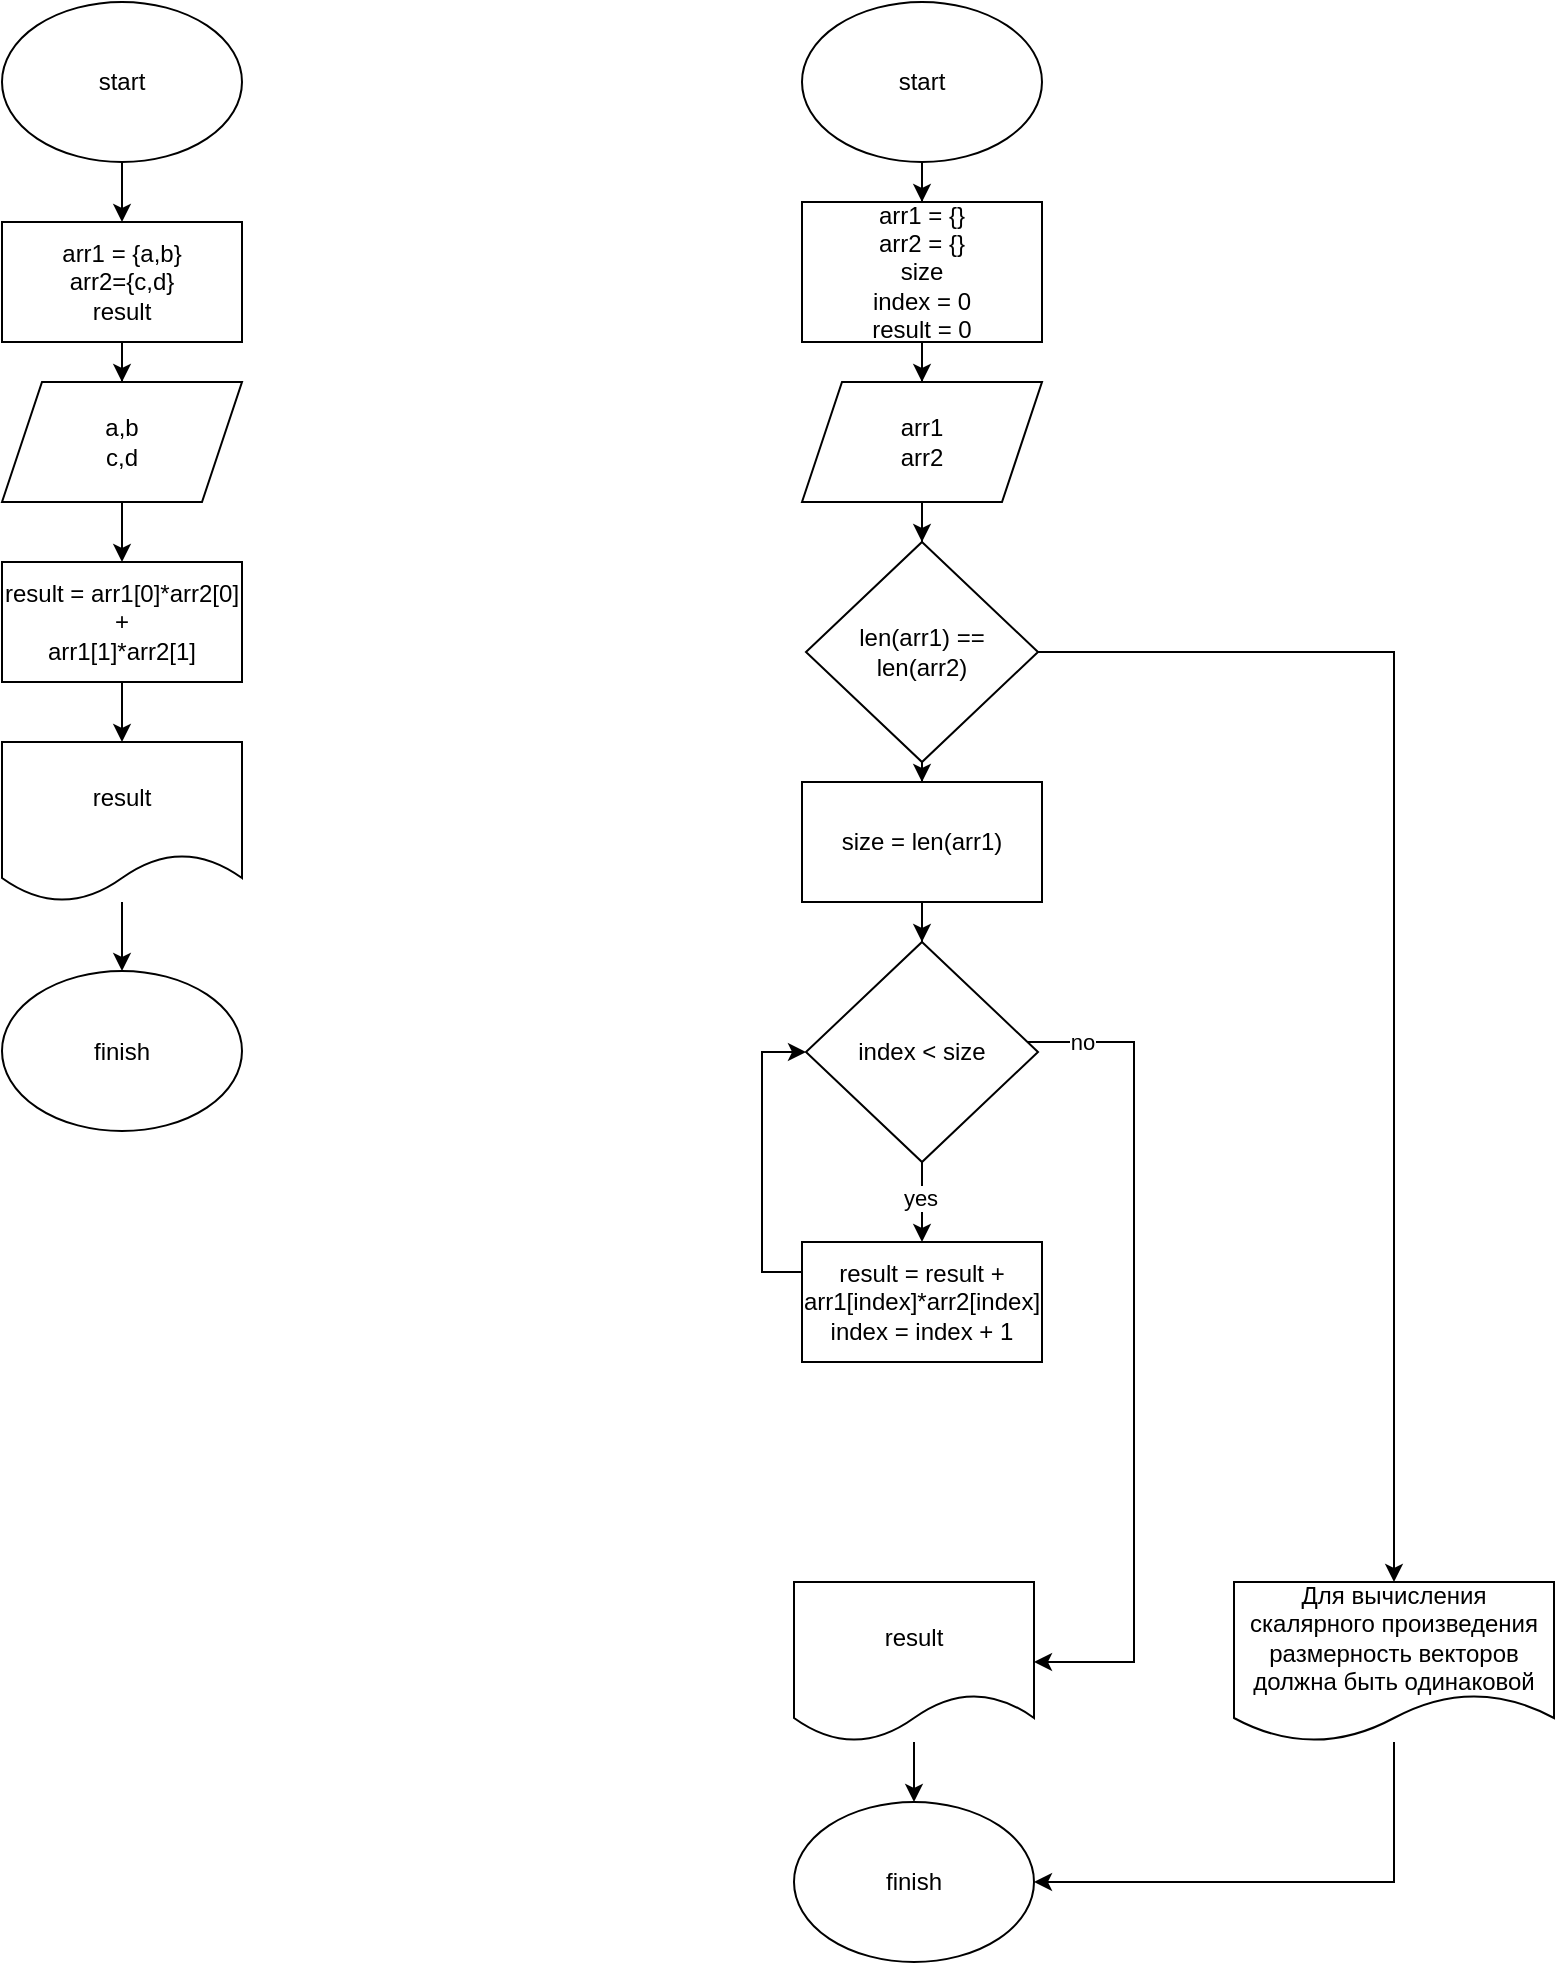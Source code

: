 <mxfile version="22.0.6" type="github">
  <diagram id="C5RBs43oDa-KdzZeNtuy" name="Page-1">
    <mxGraphModel dx="1313" dy="557" grid="1" gridSize="10" guides="1" tooltips="1" connect="1" arrows="1" fold="1" page="1" pageScale="1" pageWidth="827" pageHeight="1169" math="0" shadow="0">
      <root>
        <mxCell id="WIyWlLk6GJQsqaUBKTNV-0" />
        <mxCell id="WIyWlLk6GJQsqaUBKTNV-1" parent="WIyWlLk6GJQsqaUBKTNV-0" />
        <mxCell id="YiDAc2OX2wacjoJceos9-40" style="edgeStyle=orthogonalEdgeStyle;rounded=0;orthogonalLoop=1;jettySize=auto;html=1;entryX=0.5;entryY=0;entryDx=0;entryDy=0;" edge="1" parent="WIyWlLk6GJQsqaUBKTNV-1" source="YiDAc2OX2wacjoJceos9-0" target="YiDAc2OX2wacjoJceos9-2">
          <mxGeometry relative="1" as="geometry" />
        </mxCell>
        <mxCell id="YiDAc2OX2wacjoJceos9-0" value="start" style="ellipse;whiteSpace=wrap;html=1;" vertex="1" parent="WIyWlLk6GJQsqaUBKTNV-1">
          <mxGeometry x="34" y="20" width="120" height="80" as="geometry" />
        </mxCell>
        <mxCell id="YiDAc2OX2wacjoJceos9-1" value="finish" style="ellipse;whiteSpace=wrap;html=1;" vertex="1" parent="WIyWlLk6GJQsqaUBKTNV-1">
          <mxGeometry x="34" y="504.5" width="120" height="80" as="geometry" />
        </mxCell>
        <mxCell id="YiDAc2OX2wacjoJceos9-41" style="edgeStyle=orthogonalEdgeStyle;rounded=0;orthogonalLoop=1;jettySize=auto;html=1;entryX=0.5;entryY=0;entryDx=0;entryDy=0;" edge="1" parent="WIyWlLk6GJQsqaUBKTNV-1" source="YiDAc2OX2wacjoJceos9-2" target="YiDAc2OX2wacjoJceos9-4">
          <mxGeometry relative="1" as="geometry" />
        </mxCell>
        <mxCell id="YiDAc2OX2wacjoJceos9-2" value="arr1 = {a,b}&lt;br&gt;arr2={c,d}&lt;br&gt;result" style="rounded=0;whiteSpace=wrap;html=1;" vertex="1" parent="WIyWlLk6GJQsqaUBKTNV-1">
          <mxGeometry x="34" y="130" width="120" height="60" as="geometry" />
        </mxCell>
        <mxCell id="YiDAc2OX2wacjoJceos9-42" style="edgeStyle=orthogonalEdgeStyle;rounded=0;orthogonalLoop=1;jettySize=auto;html=1;entryX=0.5;entryY=0;entryDx=0;entryDy=0;" edge="1" parent="WIyWlLk6GJQsqaUBKTNV-1" source="YiDAc2OX2wacjoJceos9-4" target="YiDAc2OX2wacjoJceos9-5">
          <mxGeometry relative="1" as="geometry" />
        </mxCell>
        <mxCell id="YiDAc2OX2wacjoJceos9-4" value="a,b&lt;br&gt;c,d" style="shape=parallelogram;perimeter=parallelogramPerimeter;whiteSpace=wrap;html=1;fixedSize=1;" vertex="1" parent="WIyWlLk6GJQsqaUBKTNV-1">
          <mxGeometry x="34" y="210" width="120" height="60" as="geometry" />
        </mxCell>
        <mxCell id="YiDAc2OX2wacjoJceos9-43" style="edgeStyle=orthogonalEdgeStyle;rounded=0;orthogonalLoop=1;jettySize=auto;html=1;entryX=0.5;entryY=0;entryDx=0;entryDy=0;" edge="1" parent="WIyWlLk6GJQsqaUBKTNV-1" source="YiDAc2OX2wacjoJceos9-5" target="YiDAc2OX2wacjoJceos9-6">
          <mxGeometry relative="1" as="geometry" />
        </mxCell>
        <mxCell id="YiDAc2OX2wacjoJceos9-5" value="result = arr1[0]*arr2[0] +&lt;br&gt;arr1[1]*arr2[1]" style="rounded=0;whiteSpace=wrap;html=1;" vertex="1" parent="WIyWlLk6GJQsqaUBKTNV-1">
          <mxGeometry x="34" y="300" width="120" height="60" as="geometry" />
        </mxCell>
        <mxCell id="YiDAc2OX2wacjoJceos9-44" style="edgeStyle=orthogonalEdgeStyle;rounded=0;orthogonalLoop=1;jettySize=auto;html=1;entryX=0.5;entryY=0;entryDx=0;entryDy=0;" edge="1" parent="WIyWlLk6GJQsqaUBKTNV-1" source="YiDAc2OX2wacjoJceos9-6" target="YiDAc2OX2wacjoJceos9-1">
          <mxGeometry relative="1" as="geometry" />
        </mxCell>
        <mxCell id="YiDAc2OX2wacjoJceos9-6" value="result" style="shape=document;whiteSpace=wrap;html=1;boundedLbl=1;" vertex="1" parent="WIyWlLk6GJQsqaUBKTNV-1">
          <mxGeometry x="34" y="390" width="120" height="80" as="geometry" />
        </mxCell>
        <mxCell id="YiDAc2OX2wacjoJceos9-27" value="" style="edgeStyle=orthogonalEdgeStyle;rounded=0;orthogonalLoop=1;jettySize=auto;html=1;entryX=0.5;entryY=0;entryDx=0;entryDy=0;" edge="1" parent="WIyWlLk6GJQsqaUBKTNV-1" source="YiDAc2OX2wacjoJceos9-7" target="YiDAc2OX2wacjoJceos9-9">
          <mxGeometry relative="1" as="geometry" />
        </mxCell>
        <mxCell id="YiDAc2OX2wacjoJceos9-7" value="start" style="ellipse;whiteSpace=wrap;html=1;" vertex="1" parent="WIyWlLk6GJQsqaUBKTNV-1">
          <mxGeometry x="434" y="20" width="120" height="80" as="geometry" />
        </mxCell>
        <mxCell id="YiDAc2OX2wacjoJceos9-8" value="finish" style="ellipse;whiteSpace=wrap;html=1;" vertex="1" parent="WIyWlLk6GJQsqaUBKTNV-1">
          <mxGeometry x="430" y="920" width="120" height="80" as="geometry" />
        </mxCell>
        <mxCell id="YiDAc2OX2wacjoJceos9-29" value="" style="edgeStyle=orthogonalEdgeStyle;rounded=0;orthogonalLoop=1;jettySize=auto;html=1;entryX=0.5;entryY=0;entryDx=0;entryDy=0;" edge="1" parent="WIyWlLk6GJQsqaUBKTNV-1" source="YiDAc2OX2wacjoJceos9-9" target="YiDAc2OX2wacjoJceos9-10">
          <mxGeometry relative="1" as="geometry" />
        </mxCell>
        <mxCell id="YiDAc2OX2wacjoJceos9-9" value="arr1 = {}&lt;br&gt;arr2 = {}&lt;br&gt;size&lt;br&gt;index = 0&lt;br&gt;result = 0" style="rounded=0;whiteSpace=wrap;html=1;" vertex="1" parent="WIyWlLk6GJQsqaUBKTNV-1">
          <mxGeometry x="434" y="120" width="120" height="70" as="geometry" />
        </mxCell>
        <mxCell id="YiDAc2OX2wacjoJceos9-31" style="edgeStyle=orthogonalEdgeStyle;rounded=0;orthogonalLoop=1;jettySize=auto;html=1;entryX=0.5;entryY=0;entryDx=0;entryDy=0;" edge="1" parent="WIyWlLk6GJQsqaUBKTNV-1" source="YiDAc2OX2wacjoJceos9-10" target="YiDAc2OX2wacjoJceos9-13">
          <mxGeometry relative="1" as="geometry" />
        </mxCell>
        <mxCell id="YiDAc2OX2wacjoJceos9-10" value="arr1&lt;br&gt;arr2" style="shape=parallelogram;perimeter=parallelogramPerimeter;whiteSpace=wrap;html=1;fixedSize=1;" vertex="1" parent="WIyWlLk6GJQsqaUBKTNV-1">
          <mxGeometry x="434" y="210" width="120" height="60" as="geometry" />
        </mxCell>
        <mxCell id="YiDAc2OX2wacjoJceos9-36" style="edgeStyle=orthogonalEdgeStyle;rounded=0;orthogonalLoop=1;jettySize=auto;html=1;entryX=0;entryY=0.5;entryDx=0;entryDy=0;" edge="1" parent="WIyWlLk6GJQsqaUBKTNV-1" source="YiDAc2OX2wacjoJceos9-11" target="YiDAc2OX2wacjoJceos9-14">
          <mxGeometry relative="1" as="geometry">
            <Array as="points">
              <mxPoint x="414" y="655" />
              <mxPoint x="414" y="545" />
            </Array>
          </mxGeometry>
        </mxCell>
        <mxCell id="YiDAc2OX2wacjoJceos9-11" value="result = result + arr1[index]*arr2[index]&lt;br&gt;index = index + 1" style="rounded=0;whiteSpace=wrap;html=1;" vertex="1" parent="WIyWlLk6GJQsqaUBKTNV-1">
          <mxGeometry x="434" y="640" width="120" height="60" as="geometry" />
        </mxCell>
        <mxCell id="YiDAc2OX2wacjoJceos9-21" value="" style="edgeStyle=orthogonalEdgeStyle;rounded=0;orthogonalLoop=1;jettySize=auto;html=1;" edge="1" parent="WIyWlLk6GJQsqaUBKTNV-1" source="YiDAc2OX2wacjoJceos9-12" target="YiDAc2OX2wacjoJceos9-8">
          <mxGeometry relative="1" as="geometry" />
        </mxCell>
        <mxCell id="YiDAc2OX2wacjoJceos9-12" value="result" style="shape=document;whiteSpace=wrap;html=1;boundedLbl=1;" vertex="1" parent="WIyWlLk6GJQsqaUBKTNV-1">
          <mxGeometry x="430" y="810" width="120" height="80" as="geometry" />
        </mxCell>
        <mxCell id="YiDAc2OX2wacjoJceos9-24" style="edgeStyle=orthogonalEdgeStyle;rounded=0;orthogonalLoop=1;jettySize=auto;html=1;" edge="1" parent="WIyWlLk6GJQsqaUBKTNV-1" source="YiDAc2OX2wacjoJceos9-13" target="YiDAc2OX2wacjoJceos9-23">
          <mxGeometry relative="1" as="geometry" />
        </mxCell>
        <mxCell id="YiDAc2OX2wacjoJceos9-33" value="" style="edgeStyle=orthogonalEdgeStyle;rounded=0;orthogonalLoop=1;jettySize=auto;html=1;" edge="1" parent="WIyWlLk6GJQsqaUBKTNV-1" source="YiDAc2OX2wacjoJceos9-13" target="YiDAc2OX2wacjoJceos9-15">
          <mxGeometry relative="1" as="geometry" />
        </mxCell>
        <mxCell id="YiDAc2OX2wacjoJceos9-13" value="len(arr1) == &lt;br&gt;len(arr2)" style="rhombus;whiteSpace=wrap;html=1;" vertex="1" parent="WIyWlLk6GJQsqaUBKTNV-1">
          <mxGeometry x="436" y="290" width="116" height="110" as="geometry" />
        </mxCell>
        <mxCell id="YiDAc2OX2wacjoJceos9-16" value="" style="edgeStyle=orthogonalEdgeStyle;rounded=0;orthogonalLoop=1;jettySize=auto;html=1;" edge="1" parent="WIyWlLk6GJQsqaUBKTNV-1" source="YiDAc2OX2wacjoJceos9-14" target="YiDAc2OX2wacjoJceos9-11">
          <mxGeometry relative="1" as="geometry" />
        </mxCell>
        <mxCell id="YiDAc2OX2wacjoJceos9-17" value="yes" style="edgeLabel;html=1;align=center;verticalAlign=middle;resizable=0;points=[];" vertex="1" connectable="0" parent="YiDAc2OX2wacjoJceos9-16">
          <mxGeometry x="-0.105" y="-1" relative="1" as="geometry">
            <mxPoint as="offset" />
          </mxGeometry>
        </mxCell>
        <mxCell id="YiDAc2OX2wacjoJceos9-19" style="edgeStyle=orthogonalEdgeStyle;rounded=0;orthogonalLoop=1;jettySize=auto;html=1;entryX=1;entryY=0.5;entryDx=0;entryDy=0;" edge="1" parent="WIyWlLk6GJQsqaUBKTNV-1" source="YiDAc2OX2wacjoJceos9-14" target="YiDAc2OX2wacjoJceos9-12">
          <mxGeometry relative="1" as="geometry">
            <Array as="points">
              <mxPoint x="600" y="540" />
              <mxPoint x="600" y="850" />
            </Array>
          </mxGeometry>
        </mxCell>
        <mxCell id="YiDAc2OX2wacjoJceos9-26" value="no" style="edgeLabel;html=1;align=center;verticalAlign=middle;resizable=0;points=[];" vertex="1" connectable="0" parent="YiDAc2OX2wacjoJceos9-19">
          <mxGeometry x="-0.868" relative="1" as="geometry">
            <mxPoint as="offset" />
          </mxGeometry>
        </mxCell>
        <mxCell id="YiDAc2OX2wacjoJceos9-14" value="index &amp;lt; size" style="rhombus;whiteSpace=wrap;html=1;" vertex="1" parent="WIyWlLk6GJQsqaUBKTNV-1">
          <mxGeometry x="436" y="490" width="116" height="110" as="geometry" />
        </mxCell>
        <mxCell id="YiDAc2OX2wacjoJceos9-35" style="edgeStyle=orthogonalEdgeStyle;rounded=0;orthogonalLoop=1;jettySize=auto;html=1;entryX=0.5;entryY=0;entryDx=0;entryDy=0;" edge="1" parent="WIyWlLk6GJQsqaUBKTNV-1" source="YiDAc2OX2wacjoJceos9-15" target="YiDAc2OX2wacjoJceos9-14">
          <mxGeometry relative="1" as="geometry" />
        </mxCell>
        <mxCell id="YiDAc2OX2wacjoJceos9-15" value="size = len(arr1)" style="rounded=0;whiteSpace=wrap;html=1;" vertex="1" parent="WIyWlLk6GJQsqaUBKTNV-1">
          <mxGeometry x="434" y="410" width="120" height="60" as="geometry" />
        </mxCell>
        <mxCell id="YiDAc2OX2wacjoJceos9-25" style="edgeStyle=orthogonalEdgeStyle;rounded=0;orthogonalLoop=1;jettySize=auto;html=1;entryX=1;entryY=0.5;entryDx=0;entryDy=0;" edge="1" parent="WIyWlLk6GJQsqaUBKTNV-1" source="YiDAc2OX2wacjoJceos9-23" target="YiDAc2OX2wacjoJceos9-8">
          <mxGeometry relative="1" as="geometry">
            <Array as="points">
              <mxPoint x="730" y="960" />
            </Array>
          </mxGeometry>
        </mxCell>
        <mxCell id="YiDAc2OX2wacjoJceos9-23" value="Для вычисления скалярного произведения размерность векторов должна быть одинаковой" style="shape=document;whiteSpace=wrap;html=1;boundedLbl=1;" vertex="1" parent="WIyWlLk6GJQsqaUBKTNV-1">
          <mxGeometry x="650" y="810" width="160" height="80" as="geometry" />
        </mxCell>
      </root>
    </mxGraphModel>
  </diagram>
</mxfile>
